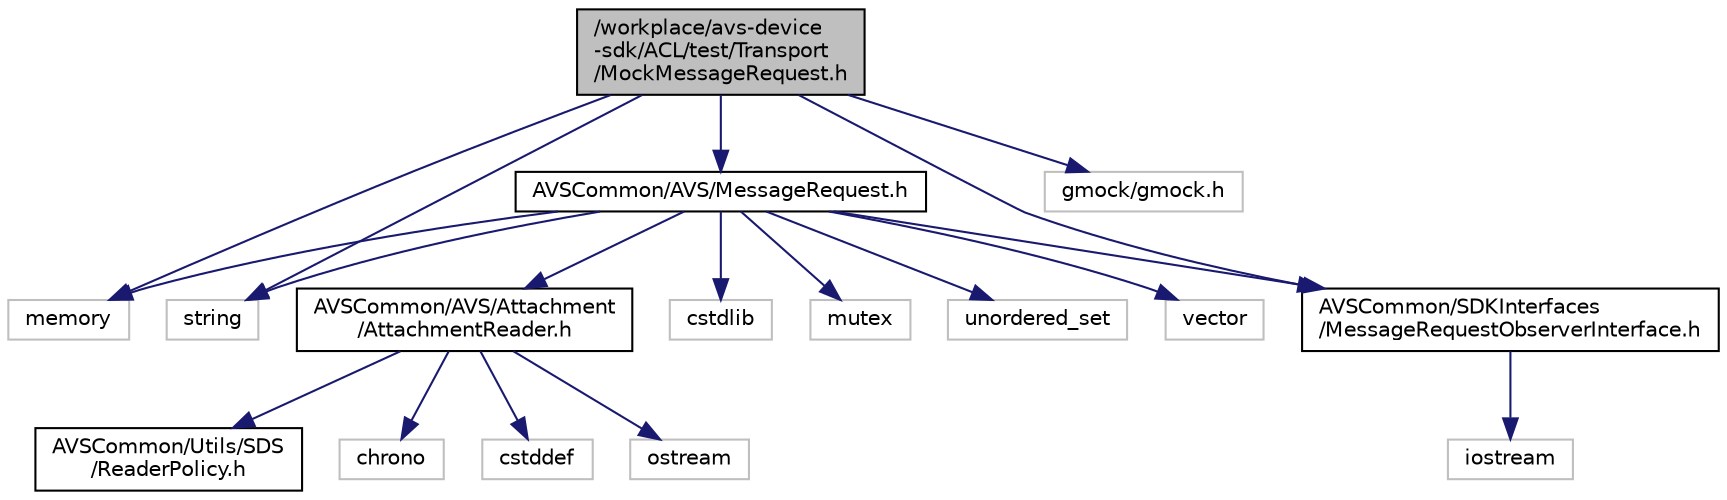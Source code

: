 digraph "/workplace/avs-device-sdk/ACL/test/Transport/MockMessageRequest.h"
{
  edge [fontname="Helvetica",fontsize="10",labelfontname="Helvetica",labelfontsize="10"];
  node [fontname="Helvetica",fontsize="10",shape=record];
  Node1 [label="/workplace/avs-device\l-sdk/ACL/test/Transport\l/MockMessageRequest.h",height=0.2,width=0.4,color="black", fillcolor="grey75", style="filled", fontcolor="black"];
  Node1 -> Node2 [color="midnightblue",fontsize="10",style="solid",fontname="Helvetica"];
  Node2 [label="AVSCommon/AVS/MessageRequest.h",height=0.2,width=0.4,color="black", fillcolor="white", style="filled",URL="$_message_request_8h.html"];
  Node2 -> Node3 [color="midnightblue",fontsize="10",style="solid",fontname="Helvetica"];
  Node3 [label="cstdlib",height=0.2,width=0.4,color="grey75", fillcolor="white", style="filled"];
  Node2 -> Node4 [color="midnightblue",fontsize="10",style="solid",fontname="Helvetica"];
  Node4 [label="memory",height=0.2,width=0.4,color="grey75", fillcolor="white", style="filled"];
  Node2 -> Node5 [color="midnightblue",fontsize="10",style="solid",fontname="Helvetica"];
  Node5 [label="mutex",height=0.2,width=0.4,color="grey75", fillcolor="white", style="filled"];
  Node2 -> Node6 [color="midnightblue",fontsize="10",style="solid",fontname="Helvetica"];
  Node6 [label="string",height=0.2,width=0.4,color="grey75", fillcolor="white", style="filled"];
  Node2 -> Node7 [color="midnightblue",fontsize="10",style="solid",fontname="Helvetica"];
  Node7 [label="unordered_set",height=0.2,width=0.4,color="grey75", fillcolor="white", style="filled"];
  Node2 -> Node8 [color="midnightblue",fontsize="10",style="solid",fontname="Helvetica"];
  Node8 [label="vector",height=0.2,width=0.4,color="grey75", fillcolor="white", style="filled"];
  Node2 -> Node9 [color="midnightblue",fontsize="10",style="solid",fontname="Helvetica"];
  Node9 [label="AVSCommon/AVS/Attachment\l/AttachmentReader.h",height=0.2,width=0.4,color="black", fillcolor="white", style="filled",URL="$_attachment_reader_8h.html"];
  Node9 -> Node10 [color="midnightblue",fontsize="10",style="solid",fontname="Helvetica"];
  Node10 [label="chrono",height=0.2,width=0.4,color="grey75", fillcolor="white", style="filled"];
  Node9 -> Node11 [color="midnightblue",fontsize="10",style="solid",fontname="Helvetica"];
  Node11 [label="cstddef",height=0.2,width=0.4,color="grey75", fillcolor="white", style="filled"];
  Node9 -> Node12 [color="midnightblue",fontsize="10",style="solid",fontname="Helvetica"];
  Node12 [label="ostream",height=0.2,width=0.4,color="grey75", fillcolor="white", style="filled"];
  Node9 -> Node13 [color="midnightblue",fontsize="10",style="solid",fontname="Helvetica"];
  Node13 [label="AVSCommon/Utils/SDS\l/ReaderPolicy.h",height=0.2,width=0.4,color="black", fillcolor="white", style="filled",URL="$_reader_policy_8h.html"];
  Node2 -> Node14 [color="midnightblue",fontsize="10",style="solid",fontname="Helvetica"];
  Node14 [label="AVSCommon/SDKInterfaces\l/MessageRequestObserverInterface.h",height=0.2,width=0.4,color="black", fillcolor="white", style="filled",URL="$_message_request_observer_interface_8h.html"];
  Node14 -> Node15 [color="midnightblue",fontsize="10",style="solid",fontname="Helvetica"];
  Node15 [label="iostream",height=0.2,width=0.4,color="grey75", fillcolor="white", style="filled"];
  Node1 -> Node14 [color="midnightblue",fontsize="10",style="solid",fontname="Helvetica"];
  Node1 -> Node16 [color="midnightblue",fontsize="10",style="solid",fontname="Helvetica"];
  Node16 [label="gmock/gmock.h",height=0.2,width=0.4,color="grey75", fillcolor="white", style="filled"];
  Node1 -> Node4 [color="midnightblue",fontsize="10",style="solid",fontname="Helvetica"];
  Node1 -> Node6 [color="midnightblue",fontsize="10",style="solid",fontname="Helvetica"];
}
